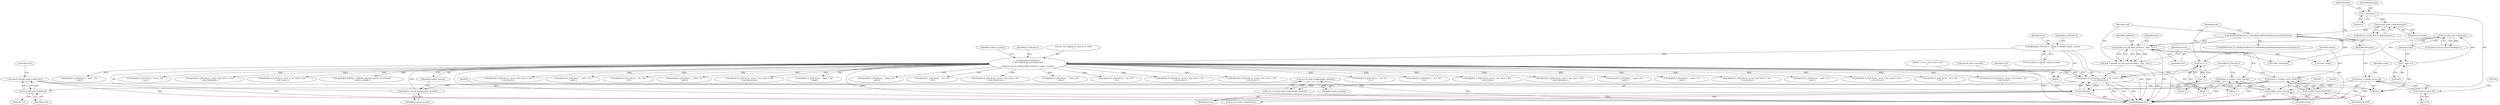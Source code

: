 digraph "0_htcondor_5e5571d1a431eb3c61977b6dd6ec90186ef79867_4@API" {
"1001822" [label="(Call,assert( syscall_sock->code(rval) ))"];
"1001823" [label="(Call,syscall_sock->code(rval))"];
"1001814" [label="(Call,dprintf( D_SYSCALLS, \"\trval = %d, errno = %d\n\", rval, (int)terrno ))"];
"1000224" [label="(Call,dprintf(D_SYSCALLS,\n\t\t\"Got request for syscall %s (%d)\n\",\n\t\tshadow_syscall_name(condor_sysnum), condor_sysnum))"];
"1000158" [label="(Call,dprintf(D_SYSCALLS, \"About to decode condor_sysnum\n\"))"];
"1000227" [label="(Call,shadow_syscall_name(condor_sysnum))"];
"1000163" [label="(Call,syscall_sock->code(condor_sysnum))"];
"1001805" [label="(Call,rval = -1)"];
"1001807" [label="(Call,-1)"];
"1001792" [label="(Call,rval = pseudo_set_job_attr( attrname , expr , true ))"];
"1001794" [label="(Call,pseudo_set_job_attr( attrname , expr , true ))"];
"1001789" [label="(Call,thisRemoteResource->allowRemoteWriteAttributeAccess(attrname))"];
"1001779" [label="(Call,syscall_sock->code(attrname))"];
"1001768" [label="(Call,*  attrname = 0)"];
"1001776" [label="(Call,syscall_sock->code(expr))"];
"1001772" [label="(Call,*  expr = 0)"];
"1001818" [label="(Call,(int)terrno)"];
"1001809" [label="(Call,terrno = (condor_errno_t)EACCES)"];
"1001811" [label="(Call,(condor_errno_t)EACCES)"];
"1001798" [label="(Call,terrno = (condor_errno_t)errno)"];
"1001800" [label="(Call,(condor_errno_t)errno)"];
"1001783" [label="(Call,errno = (condor_errno_t)0)"];
"1001785" [label="(Call,(condor_errno_t)0)"];
"1000637" [label="(Call,dprintf( D_SYSCALLS, \"\trval = %d, errno = %d\n\", rval, terrno ))"];
"1001470" [label="(Call,dprintf( D_SYSCALLS, \"  path = %s\n\", path ))"];
"1001821" [label="(Call,syscall_sock->encode())"];
"1001811" [label="(Call,(condor_errno_t)EACCES)"];
"1001774" [label="(Literal,0)"];
"1000227" [label="(Call,shadow_syscall_name(condor_sysnum))"];
"1001795" [label="(Identifier,attrname)"];
"1001780" [label="(Identifier,attrname)"];
"1001339" [label="(Call,dprintf( D_SYSCALLS, \"\trval = %d, errno = %d\n\", rval, terrno ))"];
"1001783" [label="(Call,errno = (condor_errno_t)0)"];
"1001802" [label="(Identifier,errno)"];
"1000793" [label="(Call,dprintf( D_SYSCALLS, \"  fd = %d\n\", fd ))"];
"1001831" [label="(Call,syscall_sock->code(terrno))"];
"1001813" [label="(Identifier,EACCES)"];
"1001823" [label="(Call,syscall_sock->code(rval))"];
"1000161" [label="(Call,rval = syscall_sock->code(condor_sysnum))"];
"1000374" [label="(Call,dprintf( D_SYSCALLS, \"\trval = %d, errno = %d\n\", rval, terrno ))"];
"1000107" [label="(Block,)"];
"1001804" [label="(Block,)"];
"1001785" [label="(Call,(condor_errno_t)0)"];
"1001787" [label="(Literal,0)"];
"1001806" [label="(Identifier,rval)"];
"1002289" [label="(Call,dprintf( D_SYSCALLS, \"  path = %s\n\", path ))"];
"1001682" [label="(Call,dprintf( D_SYSCALLS, \"\trval = %d\n\", rval ))"];
"1001808" [label="(Literal,1)"];
"1001793" [label="(Identifier,rval)"];
"1001623" [label="(Call,dprintf( D_SYSCALLS, \"\trval = %d, errno = %d\n\", rval, (int)terrno ))"];
"1001791" [label="(Block,)"];
"1000589" [label="(Call,dprintf( D_SYSCALLS, \"\trval = %d, errno = %d\n\", rval, terrno ))"];
"1002463" [label="(Call,dprintf(D_ALWAYS, \"ERROR: unknown syscall %d received\n\", condor_sysnum ))"];
"1000441" [label="(Call,dprintf( D_SYSCALLS, \"\trval = %d, errno = %d\n\", rval, terrno ))"];
"1001770" [label="(Literal,0)"];
"1001826" [label="(Call,rval < 0)"];
"1001794" [label="(Call,pseudo_set_job_attr( attrname , expr , true ))"];
"1001141" [label="(Call,dprintf( D_SYSCALLS, \"  path = %s\n\", path ))"];
"1000225" [label="(Identifier,D_SYSCALLS)"];
"1001789" [label="(Call,thisRemoteResource->allowRemoteWriteAttributeAccess(attrname))"];
"1000162" [label="(Identifier,rval)"];
"1001822" [label="(Call,assert( syscall_sock->code(rval) ))"];
"1001766" [label="(Block,)"];
"1001784" [label="(Identifier,errno)"];
"1001798" [label="(Call,terrno = (condor_errno_t)errno)"];
"1000160" [label="(Literal,\"About to decode condor_sysnum\n\")"];
"1000164" [label="(Identifier,condor_sysnum)"];
"1001807" [label="(Call,-1)"];
"1001790" [label="(Identifier,attrname)"];
"1001805" [label="(Call,rval = -1)"];
"1001776" [label="(Call,syscall_sock->code(expr))"];
"1001055" [label="(Call,dprintf( D_SYSCALLS, \"  fd = %d\n\", fd ))"];
"1001769" [label="(Identifier,attrname)"];
"1002373" [label="(Call,dprintf( D_SYSCALLS, \"  path = %s\n\", path ))"];
"1001730" [label="(Call,dprintf( D_SYSCALLS, \"\trval = %d, errno = %d\n\", rval, (int)terrno ))"];
"1000677" [label="(Call,dprintf( D_SYSCALLS, \"  flags = %d\n\", flags ))"];
"1002472" [label="(MethodReturn,RET)"];
"1001834" [label="(Call,(char *)expr)"];
"1001809" [label="(Call,terrno = (condor_errno_t)EACCES)"];
"1001779" [label="(Call,syscall_sock->code(attrname))"];
"1001380" [label="(Call,dprintf( D_SYSCALLS, \"  path = %s\n\", path ))"];
"1001797" [label="(Identifier,true)"];
"1001820" [label="(Identifier,terrno)"];
"1000853" [label="(Call,dprintf( D_SYSCALLS, \"  fd = %d\n\", fd ))"];
"1001885" [label="(Call,dprintf( D_SYSCALLS, \"\trval = %d, errno = %d\n\", rval, (int)terrno ))"];
"1000226" [label="(Literal,\"Got request for syscall %s (%d)\n\")"];
"1001838" [label="(Call,(char *)attrname)"];
"1001817" [label="(Identifier,rval)"];
"1001225" [label="(Call,dprintf( D_SYSCALLS, \"  from = %s\n\", from ))"];
"1000159" [label="(Identifier,D_SYSCALLS)"];
"1000955" [label="(Call,dprintf( D_SYSCALLS, \"  fd = %d\n\", fd ))"];
"1001796" [label="(Identifier,expr)"];
"1001792" [label="(Call,rval = pseudo_set_job_attr( attrname , expr , true ))"];
"1000530" [label="(Call,dprintf( D_SYSCALLS, \"\trval = %d, errno = %d\n\", rval, terrno ))"];
"1001824" [label="(Identifier,rval)"];
"1000319" [label="(Call,dprintf( D_SYSCALLS, \"\trval = %d, errno = %d\n\", rval, terrno ))"];
"1000231" [label="(Identifier,condor_sysnum)"];
"1001816" [label="(Literal,\"\trval = %d, errno = %d\n\")"];
"1001818" [label="(Call,(int)terrno)"];
"1002018" [label="(Call,dprintf( D_SYSCALLS, \"  fd = %d\n\", fd ))"];
"1001775" [label="(Call,assert( syscall_sock->code(expr) ))"];
"1000158" [label="(Call,dprintf(D_SYSCALLS, \"About to decode condor_sysnum\n\"))"];
"1001773" [label="(Identifier,expr)"];
"1001778" [label="(Call,assert( syscall_sock->code(attrname) ))"];
"1001799" [label="(Identifier,terrno)"];
"1001772" [label="(Call,*  expr = 0)"];
"1001542" [label="(Call,dprintf( D_SYSCALLS, \"  fs = %d\n\", fd ))"];
"1000228" [label="(Identifier,condor_sysnum)"];
"1001810" [label="(Identifier,terrno)"];
"1001815" [label="(Identifier,D_SYSCALLS)"];
"1000261" [label="(Call,dprintf( D_SYSCALLS, \"\trval = %d, errno = %d\n\", rval, terrno ))"];
"1000229" [label="(Identifier,condor_sysnum)"];
"1000163" [label="(Call,syscall_sock->code(condor_sysnum))"];
"1001814" [label="(Call,dprintf( D_SYSCALLS, \"\trval = %d, errno = %d\n\", rval, (int)terrno ))"];
"1000224" [label="(Call,dprintf(D_SYSCALLS,\n\t\t\"Got request for syscall %s (%d)\n\",\n\t\tshadow_syscall_name(condor_sysnum), condor_sysnum))"];
"1001961" [label="(Call,dprintf( D_SYSCALLS, \"\trval = %d, errno = %d\n\", rval, (int)terrno ))"];
"1001777" [label="(Identifier,expr)"];
"1002112" [label="(Call,dprintf( D_SYSCALLS, \"  path = %s\n\", path ))"];
"1001800" [label="(Call,(condor_errno_t)errno)"];
"1001788" [label="(ControlStructure,if ( thisRemoteResource->allowRemoteWriteAttributeAccess(attrname) ))"];
"1001827" [label="(Identifier,rval)"];
"1002215" [label="(Call,dprintf( D_SYSCALLS, \"  path = %s\n\", path ))"];
"1001768" [label="(Call,*  attrname = 0)"];
"1001822" -> "1001766"  [label="AST: "];
"1001822" -> "1001823"  [label="CFG: "];
"1001823" -> "1001822"  [label="AST: "];
"1001827" -> "1001822"  [label="CFG: "];
"1001822" -> "1002472"  [label="DDG: "];
"1001822" -> "1002472"  [label="DDG: "];
"1001823" -> "1001822"  [label="DDG: "];
"1001823" -> "1001824"  [label="CFG: "];
"1001824" -> "1001823"  [label="AST: "];
"1001814" -> "1001823"  [label="DDG: "];
"1001823" -> "1001826"  [label="DDG: "];
"1001814" -> "1001766"  [label="AST: "];
"1001814" -> "1001818"  [label="CFG: "];
"1001815" -> "1001814"  [label="AST: "];
"1001816" -> "1001814"  [label="AST: "];
"1001817" -> "1001814"  [label="AST: "];
"1001818" -> "1001814"  [label="AST: "];
"1001821" -> "1001814"  [label="CFG: "];
"1001814" -> "1002472"  [label="DDG: "];
"1001814" -> "1002472"  [label="DDG: "];
"1001814" -> "1002472"  [label="DDG: "];
"1000224" -> "1001814"  [label="DDG: "];
"1001805" -> "1001814"  [label="DDG: "];
"1001792" -> "1001814"  [label="DDG: "];
"1001818" -> "1001814"  [label="DDG: "];
"1000224" -> "1000107"  [label="AST: "];
"1000224" -> "1000229"  [label="CFG: "];
"1000225" -> "1000224"  [label="AST: "];
"1000226" -> "1000224"  [label="AST: "];
"1000227" -> "1000224"  [label="AST: "];
"1000229" -> "1000224"  [label="AST: "];
"1000231" -> "1000224"  [label="CFG: "];
"1000224" -> "1002472"  [label="DDG: "];
"1000224" -> "1002472"  [label="DDG: "];
"1000224" -> "1002472"  [label="DDG: "];
"1000224" -> "1002472"  [label="DDG: "];
"1000158" -> "1000224"  [label="DDG: "];
"1000227" -> "1000224"  [label="DDG: "];
"1000224" -> "1000261"  [label="DDG: "];
"1000224" -> "1000319"  [label="DDG: "];
"1000224" -> "1000374"  [label="DDG: "];
"1000224" -> "1000441"  [label="DDG: "];
"1000224" -> "1000530"  [label="DDG: "];
"1000224" -> "1000589"  [label="DDG: "];
"1000224" -> "1000637"  [label="DDG: "];
"1000224" -> "1000677"  [label="DDG: "];
"1000224" -> "1000793"  [label="DDG: "];
"1000224" -> "1000853"  [label="DDG: "];
"1000224" -> "1000955"  [label="DDG: "];
"1000224" -> "1001055"  [label="DDG: "];
"1000224" -> "1001141"  [label="DDG: "];
"1000224" -> "1001225"  [label="DDG: "];
"1000224" -> "1001339"  [label="DDG: "];
"1000224" -> "1001380"  [label="DDG: "];
"1000224" -> "1001470"  [label="DDG: "];
"1000224" -> "1001542"  [label="DDG: "];
"1000224" -> "1001623"  [label="DDG: "];
"1000224" -> "1001682"  [label="DDG: "];
"1000224" -> "1001730"  [label="DDG: "];
"1000224" -> "1001885"  [label="DDG: "];
"1000224" -> "1001961"  [label="DDG: "];
"1000224" -> "1002018"  [label="DDG: "];
"1000224" -> "1002112"  [label="DDG: "];
"1000224" -> "1002215"  [label="DDG: "];
"1000224" -> "1002289"  [label="DDG: "];
"1000224" -> "1002373"  [label="DDG: "];
"1000224" -> "1002463"  [label="DDG: "];
"1000158" -> "1000107"  [label="AST: "];
"1000158" -> "1000160"  [label="CFG: "];
"1000159" -> "1000158"  [label="AST: "];
"1000160" -> "1000158"  [label="AST: "];
"1000162" -> "1000158"  [label="CFG: "];
"1000158" -> "1002472"  [label="DDG: "];
"1000158" -> "1002472"  [label="DDG: "];
"1000227" -> "1000228"  [label="CFG: "];
"1000228" -> "1000227"  [label="AST: "];
"1000229" -> "1000227"  [label="CFG: "];
"1000163" -> "1000227"  [label="DDG: "];
"1000163" -> "1000161"  [label="AST: "];
"1000163" -> "1000164"  [label="CFG: "];
"1000164" -> "1000163"  [label="AST: "];
"1000161" -> "1000163"  [label="CFG: "];
"1000163" -> "1002472"  [label="DDG: "];
"1000163" -> "1000161"  [label="DDG: "];
"1001805" -> "1001804"  [label="AST: "];
"1001805" -> "1001807"  [label="CFG: "];
"1001806" -> "1001805"  [label="AST: "];
"1001807" -> "1001805"  [label="AST: "];
"1001810" -> "1001805"  [label="CFG: "];
"1001805" -> "1002472"  [label="DDG: "];
"1001807" -> "1001805"  [label="DDG: "];
"1001807" -> "1001808"  [label="CFG: "];
"1001808" -> "1001807"  [label="AST: "];
"1001792" -> "1001791"  [label="AST: "];
"1001792" -> "1001794"  [label="CFG: "];
"1001793" -> "1001792"  [label="AST: "];
"1001794" -> "1001792"  [label="AST: "];
"1001799" -> "1001792"  [label="CFG: "];
"1001792" -> "1002472"  [label="DDG: "];
"1001794" -> "1001792"  [label="DDG: "];
"1001794" -> "1001792"  [label="DDG: "];
"1001794" -> "1001792"  [label="DDG: "];
"1001794" -> "1001797"  [label="CFG: "];
"1001795" -> "1001794"  [label="AST: "];
"1001796" -> "1001794"  [label="AST: "];
"1001797" -> "1001794"  [label="AST: "];
"1001794" -> "1002472"  [label="DDG: "];
"1001789" -> "1001794"  [label="DDG: "];
"1001776" -> "1001794"  [label="DDG: "];
"1001794" -> "1001834"  [label="DDG: "];
"1001794" -> "1001838"  [label="DDG: "];
"1001789" -> "1001788"  [label="AST: "];
"1001789" -> "1001790"  [label="CFG: "];
"1001790" -> "1001789"  [label="AST: "];
"1001793" -> "1001789"  [label="CFG: "];
"1001806" -> "1001789"  [label="CFG: "];
"1001789" -> "1002472"  [label="DDG: "];
"1001779" -> "1001789"  [label="DDG: "];
"1001789" -> "1001838"  [label="DDG: "];
"1001779" -> "1001778"  [label="AST: "];
"1001779" -> "1001780"  [label="CFG: "];
"1001780" -> "1001779"  [label="AST: "];
"1001778" -> "1001779"  [label="CFG: "];
"1001779" -> "1001778"  [label="DDG: "];
"1001768" -> "1001779"  [label="DDG: "];
"1001768" -> "1001766"  [label="AST: "];
"1001768" -> "1001770"  [label="CFG: "];
"1001769" -> "1001768"  [label="AST: "];
"1001770" -> "1001768"  [label="AST: "];
"1001773" -> "1001768"  [label="CFG: "];
"1001776" -> "1001775"  [label="AST: "];
"1001776" -> "1001777"  [label="CFG: "];
"1001777" -> "1001776"  [label="AST: "];
"1001775" -> "1001776"  [label="CFG: "];
"1001776" -> "1001775"  [label="DDG: "];
"1001772" -> "1001776"  [label="DDG: "];
"1001776" -> "1001834"  [label="DDG: "];
"1001772" -> "1001766"  [label="AST: "];
"1001772" -> "1001774"  [label="CFG: "];
"1001773" -> "1001772"  [label="AST: "];
"1001774" -> "1001772"  [label="AST: "];
"1001777" -> "1001772"  [label="CFG: "];
"1001818" -> "1001820"  [label="CFG: "];
"1001819" -> "1001818"  [label="AST: "];
"1001820" -> "1001818"  [label="AST: "];
"1001818" -> "1002472"  [label="DDG: "];
"1001809" -> "1001818"  [label="DDG: "];
"1001798" -> "1001818"  [label="DDG: "];
"1001818" -> "1001831"  [label="DDG: "];
"1001809" -> "1001804"  [label="AST: "];
"1001809" -> "1001811"  [label="CFG: "];
"1001810" -> "1001809"  [label="AST: "];
"1001811" -> "1001809"  [label="AST: "];
"1001815" -> "1001809"  [label="CFG: "];
"1001809" -> "1002472"  [label="DDG: "];
"1001811" -> "1001809"  [label="DDG: "];
"1001811" -> "1001813"  [label="CFG: "];
"1001812" -> "1001811"  [label="AST: "];
"1001813" -> "1001811"  [label="AST: "];
"1001811" -> "1002472"  [label="DDG: "];
"1001798" -> "1001791"  [label="AST: "];
"1001798" -> "1001800"  [label="CFG: "];
"1001799" -> "1001798"  [label="AST: "];
"1001800" -> "1001798"  [label="AST: "];
"1001815" -> "1001798"  [label="CFG: "];
"1001798" -> "1002472"  [label="DDG: "];
"1001800" -> "1001798"  [label="DDG: "];
"1001800" -> "1001802"  [label="CFG: "];
"1001801" -> "1001800"  [label="AST: "];
"1001802" -> "1001800"  [label="AST: "];
"1001800" -> "1002472"  [label="DDG: "];
"1001783" -> "1001800"  [label="DDG: "];
"1001783" -> "1001766"  [label="AST: "];
"1001783" -> "1001785"  [label="CFG: "];
"1001784" -> "1001783"  [label="AST: "];
"1001785" -> "1001783"  [label="AST: "];
"1001790" -> "1001783"  [label="CFG: "];
"1001783" -> "1002472"  [label="DDG: "];
"1001783" -> "1002472"  [label="DDG: "];
"1001785" -> "1001783"  [label="DDG: "];
"1001785" -> "1001787"  [label="CFG: "];
"1001786" -> "1001785"  [label="AST: "];
"1001787" -> "1001785"  [label="AST: "];
}
